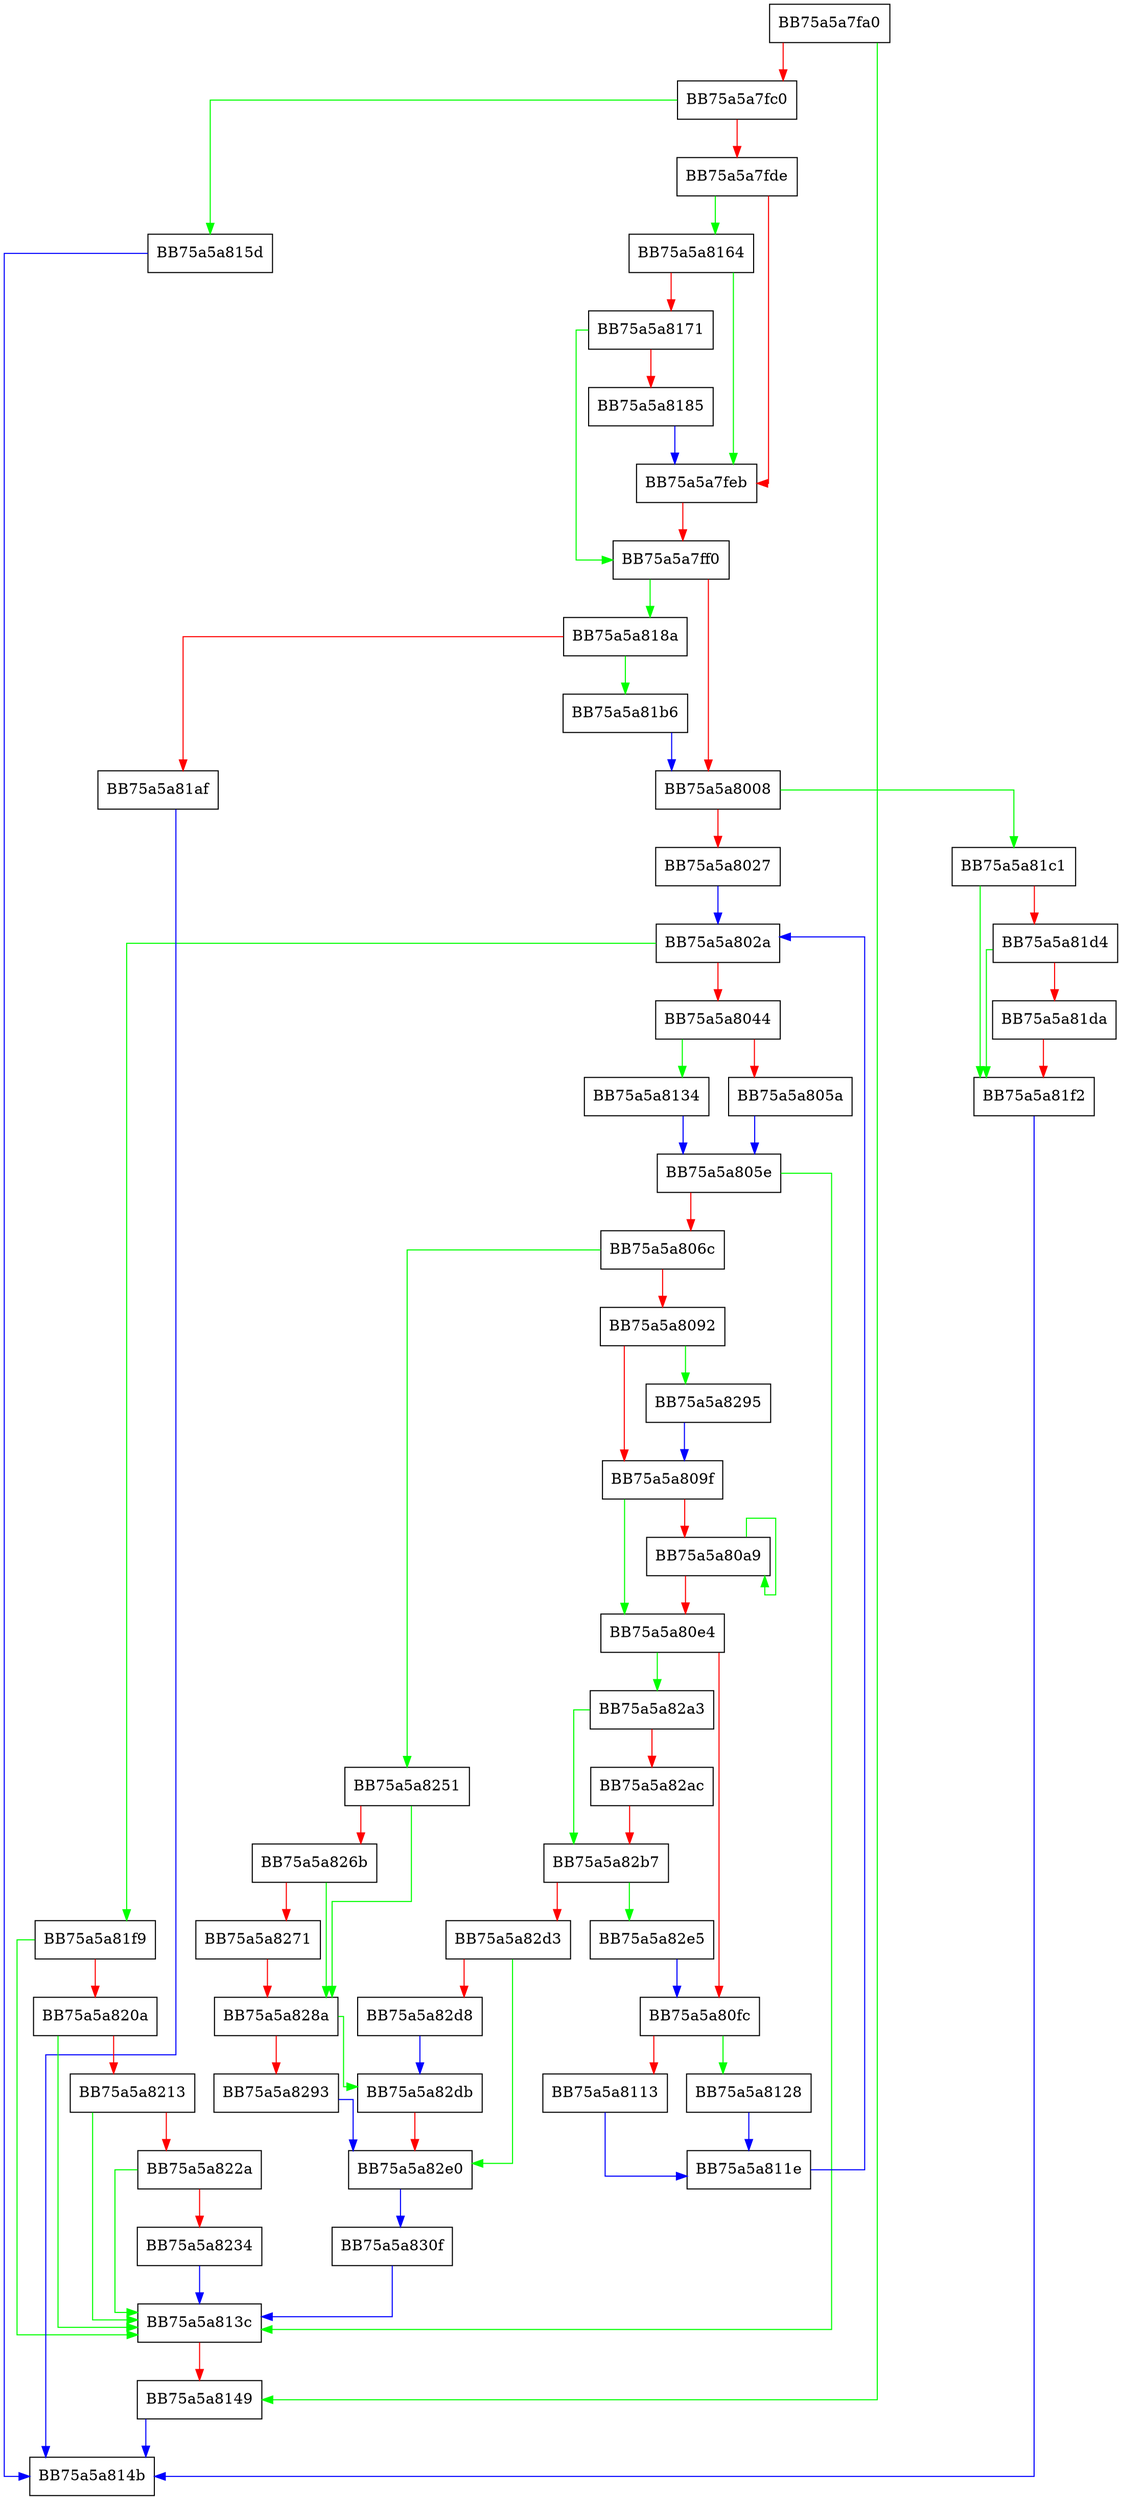 digraph EnumerateInit {
  node [shape="box"];
  graph [splines=ortho];
  BB75a5a7fa0 -> BB75a5a8149 [color="green"];
  BB75a5a7fa0 -> BB75a5a7fc0 [color="red"];
  BB75a5a7fc0 -> BB75a5a815d [color="green"];
  BB75a5a7fc0 -> BB75a5a7fde [color="red"];
  BB75a5a7fde -> BB75a5a8164 [color="green"];
  BB75a5a7fde -> BB75a5a7feb [color="red"];
  BB75a5a7feb -> BB75a5a7ff0 [color="red"];
  BB75a5a7ff0 -> BB75a5a818a [color="green"];
  BB75a5a7ff0 -> BB75a5a8008 [color="red"];
  BB75a5a8008 -> BB75a5a81c1 [color="green"];
  BB75a5a8008 -> BB75a5a8027 [color="red"];
  BB75a5a8027 -> BB75a5a802a [color="blue"];
  BB75a5a802a -> BB75a5a81f9 [color="green"];
  BB75a5a802a -> BB75a5a8044 [color="red"];
  BB75a5a8044 -> BB75a5a8134 [color="green"];
  BB75a5a8044 -> BB75a5a805a [color="red"];
  BB75a5a805a -> BB75a5a805e [color="blue"];
  BB75a5a805e -> BB75a5a813c [color="green"];
  BB75a5a805e -> BB75a5a806c [color="red"];
  BB75a5a806c -> BB75a5a8251 [color="green"];
  BB75a5a806c -> BB75a5a8092 [color="red"];
  BB75a5a8092 -> BB75a5a8295 [color="green"];
  BB75a5a8092 -> BB75a5a809f [color="red"];
  BB75a5a809f -> BB75a5a80e4 [color="green"];
  BB75a5a809f -> BB75a5a80a9 [color="red"];
  BB75a5a80a9 -> BB75a5a80a9 [color="green"];
  BB75a5a80a9 -> BB75a5a80e4 [color="red"];
  BB75a5a80e4 -> BB75a5a82a3 [color="green"];
  BB75a5a80e4 -> BB75a5a80fc [color="red"];
  BB75a5a80fc -> BB75a5a8128 [color="green"];
  BB75a5a80fc -> BB75a5a8113 [color="red"];
  BB75a5a8113 -> BB75a5a811e [color="blue"];
  BB75a5a811e -> BB75a5a802a [color="blue"];
  BB75a5a8128 -> BB75a5a811e [color="blue"];
  BB75a5a8134 -> BB75a5a805e [color="blue"];
  BB75a5a813c -> BB75a5a8149 [color="red"];
  BB75a5a8149 -> BB75a5a814b [color="blue"];
  BB75a5a815d -> BB75a5a814b [color="blue"];
  BB75a5a8164 -> BB75a5a7feb [color="green"];
  BB75a5a8164 -> BB75a5a8171 [color="red"];
  BB75a5a8171 -> BB75a5a7ff0 [color="green"];
  BB75a5a8171 -> BB75a5a8185 [color="red"];
  BB75a5a8185 -> BB75a5a7feb [color="blue"];
  BB75a5a818a -> BB75a5a81b6 [color="green"];
  BB75a5a818a -> BB75a5a81af [color="red"];
  BB75a5a81af -> BB75a5a814b [color="blue"];
  BB75a5a81b6 -> BB75a5a8008 [color="blue"];
  BB75a5a81c1 -> BB75a5a81f2 [color="green"];
  BB75a5a81c1 -> BB75a5a81d4 [color="red"];
  BB75a5a81d4 -> BB75a5a81f2 [color="green"];
  BB75a5a81d4 -> BB75a5a81da [color="red"];
  BB75a5a81da -> BB75a5a81f2 [color="red"];
  BB75a5a81f2 -> BB75a5a814b [color="blue"];
  BB75a5a81f9 -> BB75a5a813c [color="green"];
  BB75a5a81f9 -> BB75a5a820a [color="red"];
  BB75a5a820a -> BB75a5a813c [color="green"];
  BB75a5a820a -> BB75a5a8213 [color="red"];
  BB75a5a8213 -> BB75a5a813c [color="green"];
  BB75a5a8213 -> BB75a5a822a [color="red"];
  BB75a5a822a -> BB75a5a813c [color="green"];
  BB75a5a822a -> BB75a5a8234 [color="red"];
  BB75a5a8234 -> BB75a5a813c [color="blue"];
  BB75a5a8251 -> BB75a5a828a [color="green"];
  BB75a5a8251 -> BB75a5a826b [color="red"];
  BB75a5a826b -> BB75a5a828a [color="green"];
  BB75a5a826b -> BB75a5a8271 [color="red"];
  BB75a5a8271 -> BB75a5a828a [color="red"];
  BB75a5a828a -> BB75a5a82db [color="green"];
  BB75a5a828a -> BB75a5a8293 [color="red"];
  BB75a5a8293 -> BB75a5a82e0 [color="blue"];
  BB75a5a8295 -> BB75a5a809f [color="blue"];
  BB75a5a82a3 -> BB75a5a82b7 [color="green"];
  BB75a5a82a3 -> BB75a5a82ac [color="red"];
  BB75a5a82ac -> BB75a5a82b7 [color="red"];
  BB75a5a82b7 -> BB75a5a82e5 [color="green"];
  BB75a5a82b7 -> BB75a5a82d3 [color="red"];
  BB75a5a82d3 -> BB75a5a82e0 [color="green"];
  BB75a5a82d3 -> BB75a5a82d8 [color="red"];
  BB75a5a82d8 -> BB75a5a82db [color="blue"];
  BB75a5a82db -> BB75a5a82e0 [color="red"];
  BB75a5a82e0 -> BB75a5a830f [color="blue"];
  BB75a5a82e5 -> BB75a5a80fc [color="blue"];
  BB75a5a830f -> BB75a5a813c [color="blue"];
}